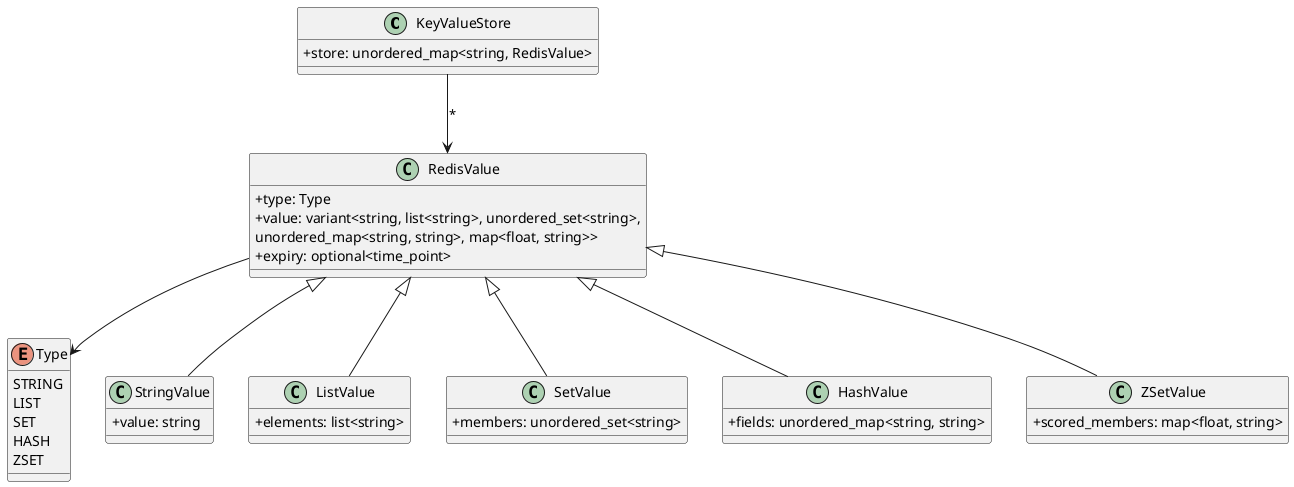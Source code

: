 @startuml
skinparam classAttributeIconSize 0

class KeyValueStore {
    + store: unordered_map<string, RedisValue>
}

class RedisValue {
    + type: Type
    + value: variant<string, list<string>, unordered_set<string>,
             unordered_map<string, string>, map<float, string>>
    + expiry: optional<time_point>
}

enum Type {
    STRING
    LIST
    SET
    HASH
    ZSET
}

class StringValue {
    + value: string
}

class ListValue {
    + elements: list<string>
}

class SetValue {
    + members: unordered_set<string>
}

class HashValue {
    + fields: unordered_map<string, string>
}

class ZSetValue {
    + scored_members: map<float, string>
}

KeyValueStore --> RedisValue : *
RedisValue --> Type
RedisValue <|-- StringValue
RedisValue <|-- ListValue
RedisValue <|-- SetValue
RedisValue <|-- HashValue
RedisValue <|-- ZSetValue
@enduml
